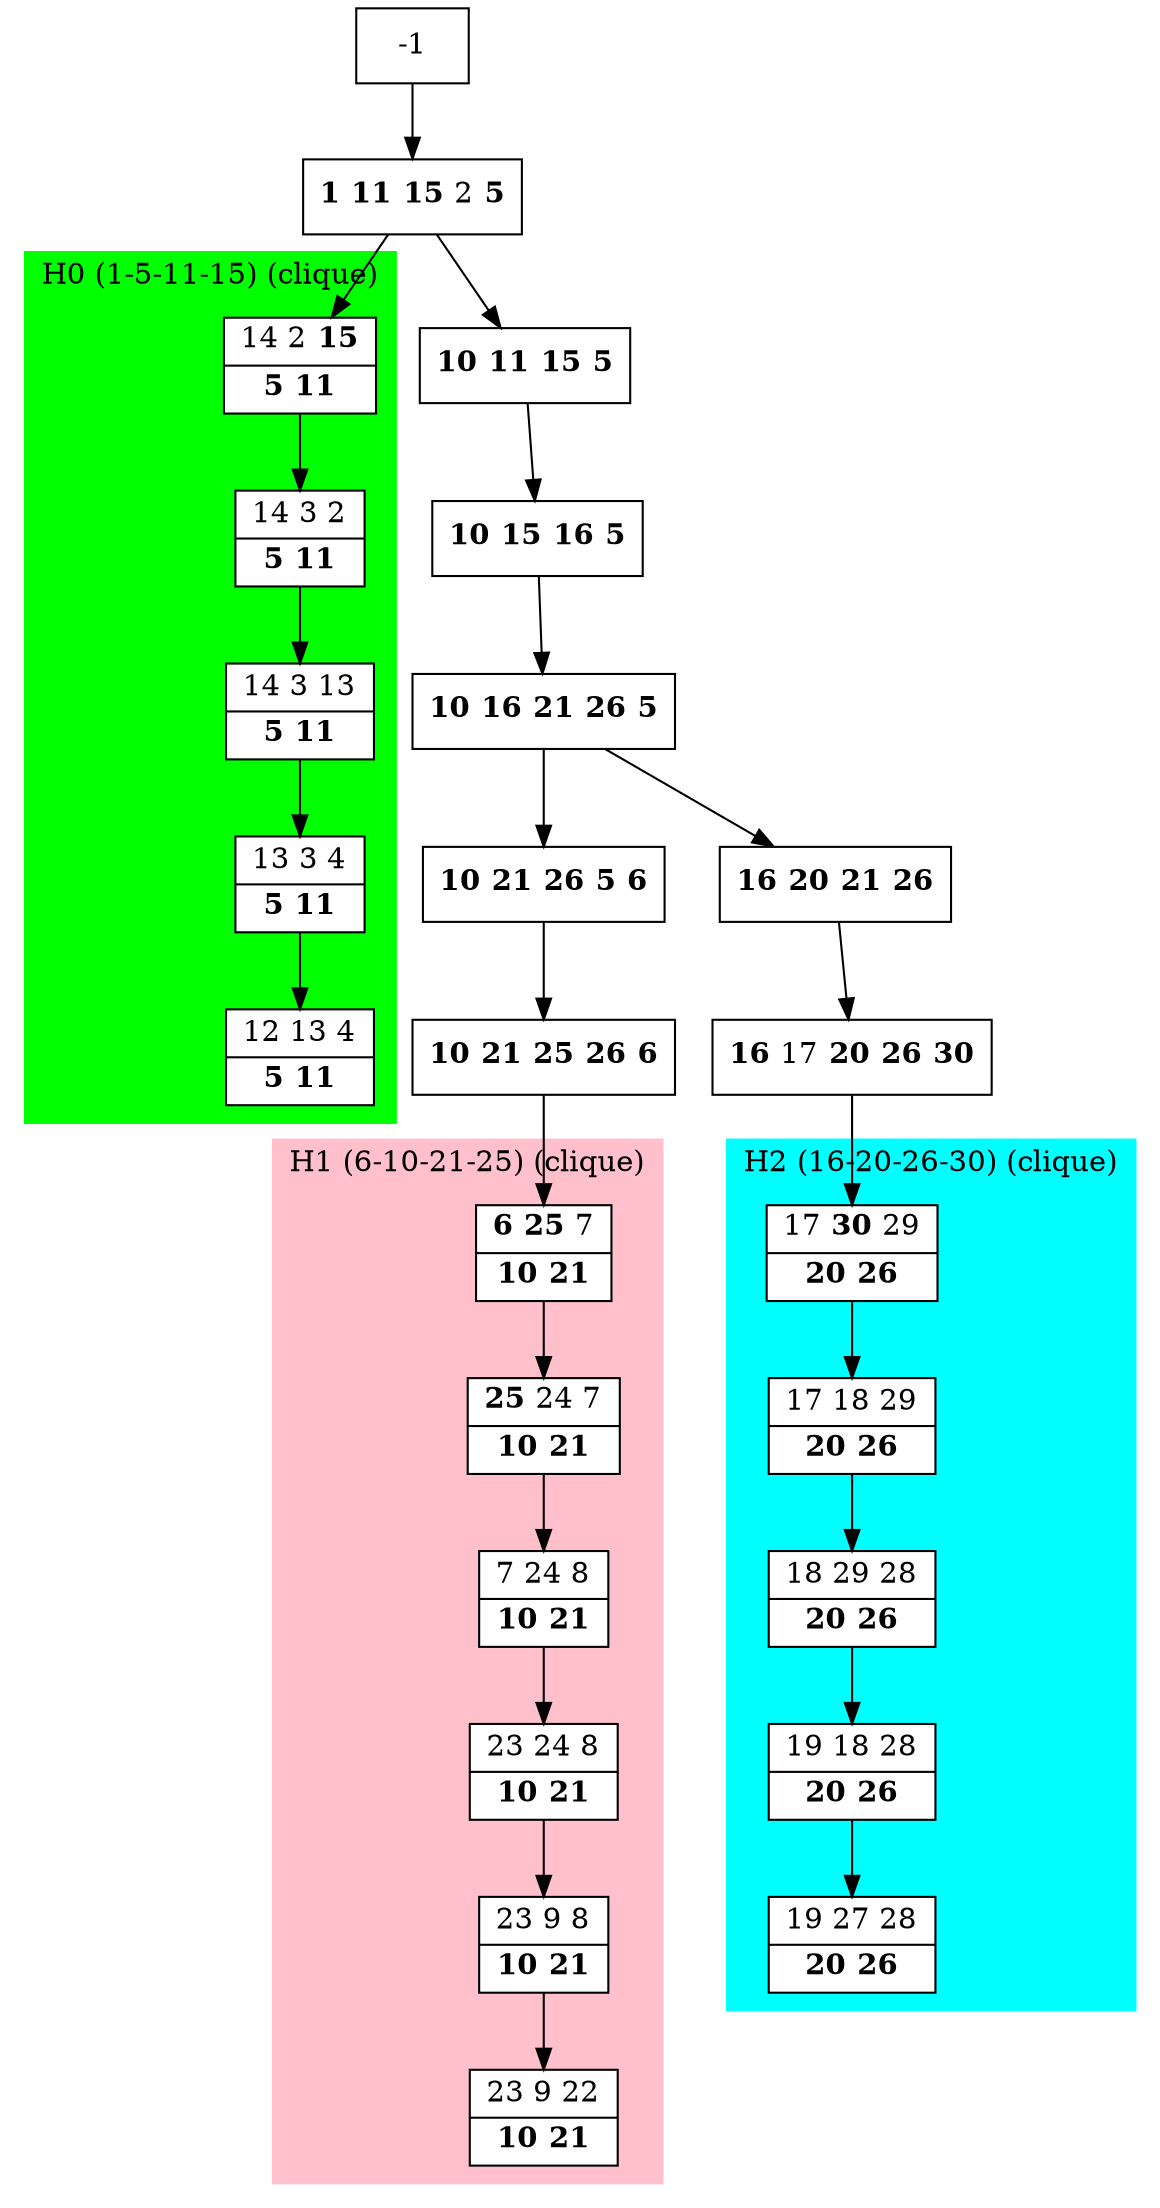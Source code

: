 digraph G {
    node [shape=box];
    subgraph cluster0 {
        node [style=filled,fillcolor=white];
        labeljust="l";
        style=filled;
        color=lime;
        H0_1 -> H0_2 -> H0_3 -> H0_4 -> H0_5;
        label="H0 (1-5-11-15) (clique)";
    }
    subgraph cluster1 {
        node [style=filled,fillcolor=white];
        labeljust="l";
        style=filled;
        color=pink;
        H1_0 -> H1_1 -> H1_2 -> H1_3 -> H1_4 -> H1_5;
        label="H1 (6-10-21-25) (clique)";
    }
    subgraph cluster2 {
        node [style=filled,fillcolor=white];
        labeljust="l";
        style=filled;
        color=cyan;
        H2_1 -> H2_2 -> H2_3 -> H2_4 -> H2_5;
        label="H2 (16-20-26-30) (clique)";
    }
     1 [shape=record,label= <{ <b>1</b> <b>11</b> <b>15</b> 2 <b>5</b>}> ];
     -1  ->  1;
     H0_1 [shape=record,label= <{ 14 2 <b>15</b>|  <b>5</b> <b>11</b>}> ];
     1  ->  H0_1;
     H0_2 [shape=record,label= <{ 14 3 2|  <b>5</b> <b>11</b>}> ];
     H0_3 [shape=record,label= <{ 14 3 13|  <b>5</b> <b>11</b>}> ];
     H0_4 [shape=record,label= <{ 13 3 4|  <b>5</b> <b>11</b>}> ];
     H0_5 [shape=record,label= <{ 12 13 4|  <b>5</b> <b>11</b>}> ];
     18 [shape=record,label= <{ <b>10</b> <b>11</b> <b>15</b> <b>5</b>}> ];
     1  ->  18;
     17 [shape=record,label= <{ <b>10</b> <b>15</b> <b>16</b> <b>5</b>}> ];
     18  ->  17;
     16 [shape=record,label= <{ <b>10</b> <b>16</b> <b>21</b> <b>26</b> <b>5</b>}> ];
     17  ->  16;
     9 [shape=record,label= <{ <b>10</b> <b>21</b> <b>26</b> <b>5</b> <b>6</b>}> ];
     16  ->  9;
     11 [shape=record,label= <{ <b>10</b> <b>21</b> <b>25</b> <b>26</b> <b>6</b>}> ];
     9  ->  11;
     H1_0 [shape=record,label= <{ <b>6</b> <b>25</b> 7|  <b>10</b> <b>21</b>}> ];
     11  ->  H1_0;
     H1_1 [shape=record,label= <{ <b>25</b> 24 7|  <b>10</b> <b>21</b>}> ];
     H1_2 [shape=record,label= <{ 7 24 8|  <b>10</b> <b>21</b>}> ];
     H1_3 [shape=record,label= <{ 23 24 8|  <b>10</b> <b>21</b>}> ];
     H1_4 [shape=record,label= <{ 23 9 8|  <b>10</b> <b>21</b>}> ];
     H1_5 [shape=record,label= <{ 23 9 22|  <b>10</b> <b>21</b>}> ];
     20 [shape=record,label= <{ <b>16</b> <b>20</b> <b>21</b> <b>26</b>}> ];
     16  ->  20;
     22 [shape=record,label= <{ <b>16</b> 17 <b>20</b> <b>26</b> <b>30</b>}> ];
     20  ->  22;
     H2_1 [shape=record,label= <{ 17 <b>30</b> 29|  <b>20</b> <b>26</b>}> ];
     22  ->  H2_1;
     H2_2 [shape=record,label= <{ 17 18 29|  <b>20</b> <b>26</b>}> ];
     H2_3 [shape=record,label= <{ 18 29 28|  <b>20</b> <b>26</b>}> ];
     H2_4 [shape=record,label= <{ 19 18 28|  <b>20</b> <b>26</b>}> ];
     H2_5 [shape=record,label= <{ 19 27 28|  <b>20</b> <b>26</b>}> ];
}
